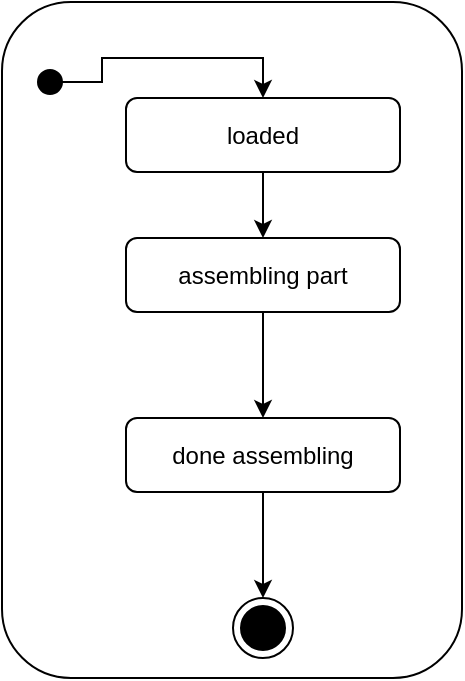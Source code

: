 <mxfile version="20.8.16" type="device"><diagram name="Page-1" id="Iw0DeKMEhRxOoBcp5G8t"><mxGraphModel dx="3771" dy="629" grid="1" gridSize="10" guides="1" tooltips="1" connect="1" arrows="1" fold="1" page="1" pageScale="1" pageWidth="827" pageHeight="1169" math="0" shadow="0"><root><mxCell id="0"/><mxCell id="1" parent="0"/><mxCell id="LWXAhh4mBaKTzAZp_b5c-1" value="" style="rounded=1;whiteSpace=wrap;html=1;" vertex="1" parent="1"><mxGeometry x="-2460" y="232" width="230" height="338" as="geometry"/></mxCell><mxCell id="LWXAhh4mBaKTzAZp_b5c-2" style="edgeStyle=orthogonalEdgeStyle;rounded=0;orthogonalLoop=1;jettySize=auto;html=1;" edge="1" parent="1" source="LWXAhh4mBaKTzAZp_b5c-3" target="LWXAhh4mBaKTzAZp_b5c-5"><mxGeometry relative="1" as="geometry"/></mxCell><mxCell id="LWXAhh4mBaKTzAZp_b5c-3" value="" style="ellipse;whiteSpace=wrap;html=1;aspect=fixed;fillStyle=solid;fillColor=#000000;" vertex="1" parent="1"><mxGeometry x="-2442" y="266" width="12" height="12" as="geometry"/></mxCell><mxCell id="LWXAhh4mBaKTzAZp_b5c-28" value="" style="edgeStyle=orthogonalEdgeStyle;rounded=0;orthogonalLoop=1;jettySize=auto;html=1;" edge="1" parent="1" source="LWXAhh4mBaKTzAZp_b5c-5" target="LWXAhh4mBaKTzAZp_b5c-26"><mxGeometry relative="1" as="geometry"/></mxCell><mxCell id="LWXAhh4mBaKTzAZp_b5c-5" value="loaded" style="rounded=1;whiteSpace=wrap;html=1;" vertex="1" parent="1"><mxGeometry x="-2398" y="280" width="137" height="37" as="geometry"/></mxCell><mxCell id="LWXAhh4mBaKTzAZp_b5c-22" value="" style="ellipse;html=1;shape=endState;fillColor=strokeColor;" vertex="1" parent="1"><mxGeometry x="-2344.5" y="530" width="30" height="30" as="geometry"/></mxCell><mxCell id="LWXAhh4mBaKTzAZp_b5c-29" value="" style="edgeStyle=orthogonalEdgeStyle;rounded=0;orthogonalLoop=1;jettySize=auto;html=1;" edge="1" parent="1" source="LWXAhh4mBaKTzAZp_b5c-26" target="LWXAhh4mBaKTzAZp_b5c-27"><mxGeometry relative="1" as="geometry"/></mxCell><mxCell id="LWXAhh4mBaKTzAZp_b5c-26" value="assembling part" style="rounded=1;whiteSpace=wrap;html=1;" vertex="1" parent="1"><mxGeometry x="-2398" y="350" width="137" height="37" as="geometry"/></mxCell><mxCell id="LWXAhh4mBaKTzAZp_b5c-30" value="" style="edgeStyle=orthogonalEdgeStyle;rounded=0;orthogonalLoop=1;jettySize=auto;html=1;" edge="1" parent="1" source="LWXAhh4mBaKTzAZp_b5c-27" target="LWXAhh4mBaKTzAZp_b5c-22"><mxGeometry relative="1" as="geometry"/></mxCell><mxCell id="LWXAhh4mBaKTzAZp_b5c-27" value="done assembling" style="rounded=1;whiteSpace=wrap;html=1;" vertex="1" parent="1"><mxGeometry x="-2398" y="440" width="137" height="37" as="geometry"/></mxCell></root></mxGraphModel></diagram></mxfile>